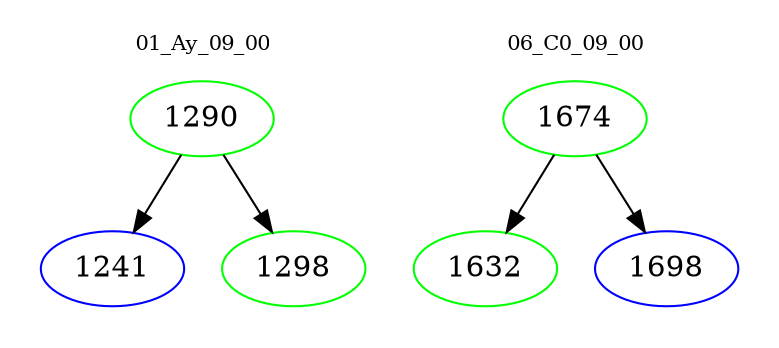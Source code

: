 digraph{
subgraph cluster_0 {
color = white
label = "01_Ay_09_00";
fontsize=10;
T0_1290 [label="1290", color="green"]
T0_1290 -> T0_1241 [color="black"]
T0_1241 [label="1241", color="blue"]
T0_1290 -> T0_1298 [color="black"]
T0_1298 [label="1298", color="green"]
}
subgraph cluster_1 {
color = white
label = "06_C0_09_00";
fontsize=10;
T1_1674 [label="1674", color="green"]
T1_1674 -> T1_1632 [color="black"]
T1_1632 [label="1632", color="green"]
T1_1674 -> T1_1698 [color="black"]
T1_1698 [label="1698", color="blue"]
}
}
